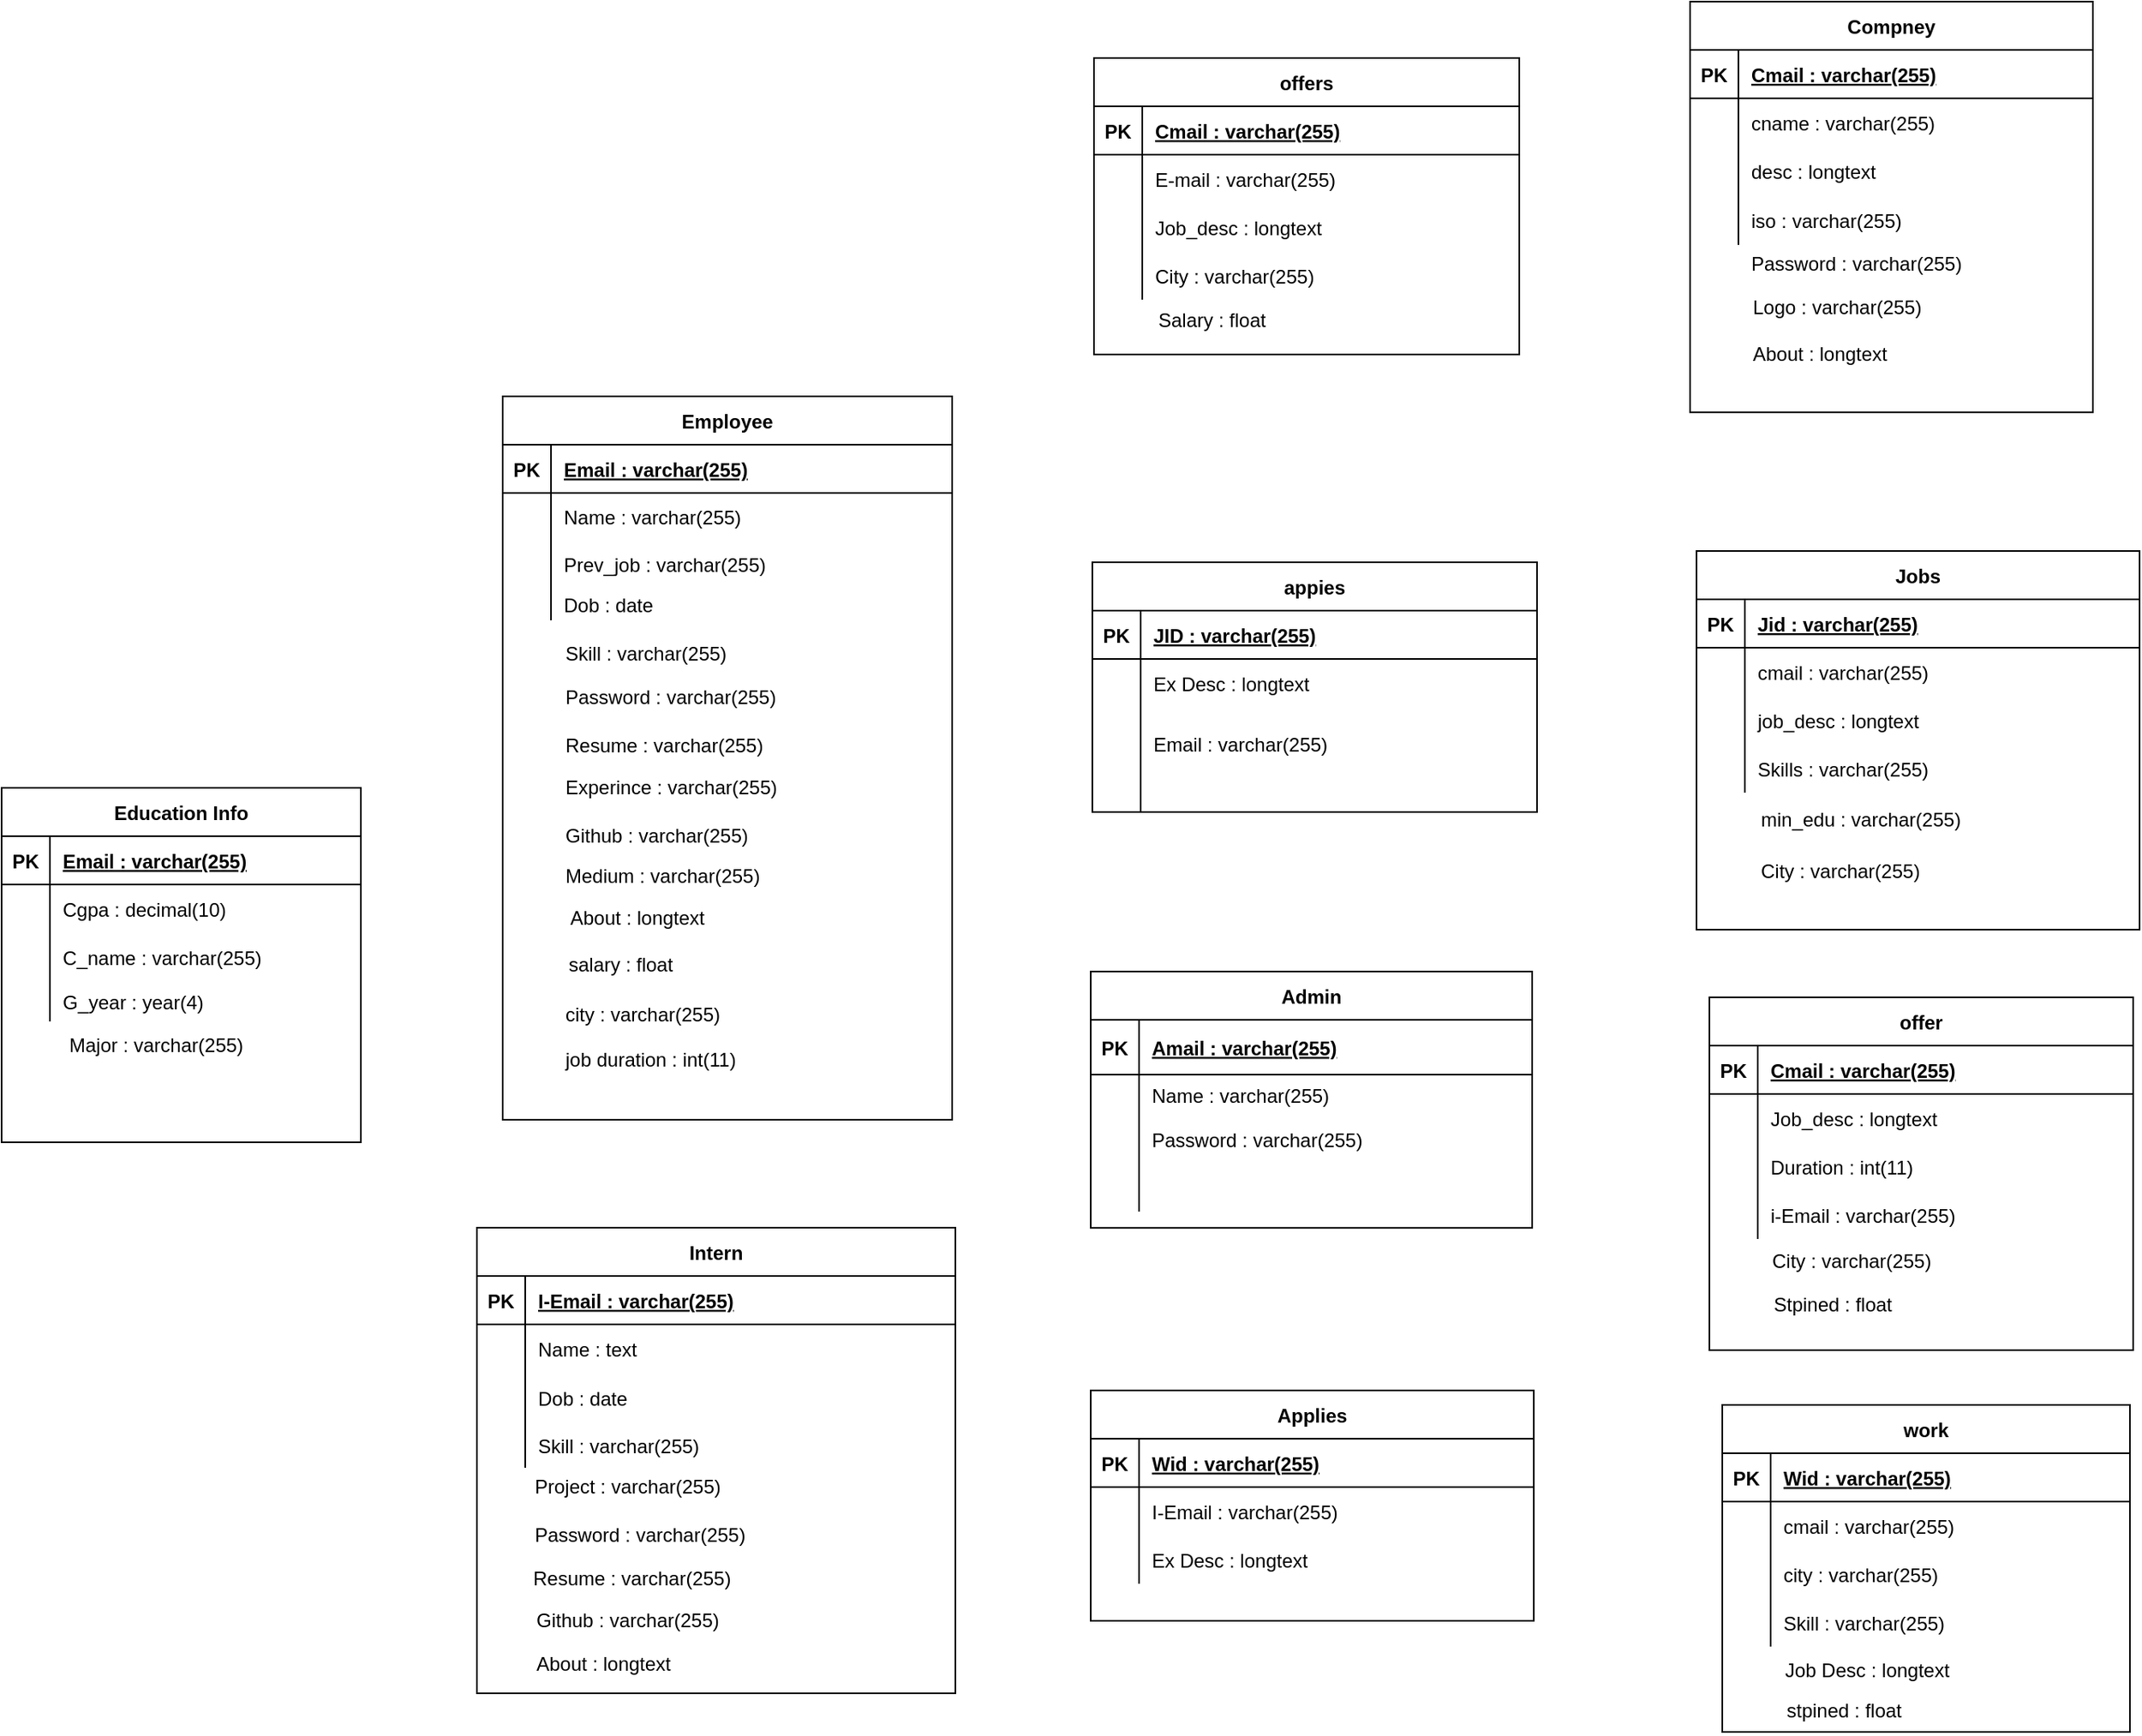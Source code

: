 <mxfile version="13.8.0" type="github">
  <diagram id="R2lEEEUBdFMjLlhIrx00" name="Page-1">
    <mxGraphModel dx="4573" dy="3980" grid="0" gridSize="10" guides="0" tooltips="1" connect="0" arrows="0" fold="1" page="0" pageScale="1" pageWidth="850" pageHeight="1100" math="0" shadow="0" extFonts="Permanent Marker^https://fonts.googleapis.com/css?family=Permanent+Marker">
      <root>
        <mxCell id="0" />
        <mxCell id="1" parent="0" />
        <mxCell id="yWqDkOBFm_8OiWmN0b5w-44" value="Skill : varchar(255)" style="shape=partialRectangle;connectable=0;fillColor=none;top=0;left=0;bottom=0;right=0;align=left;spacingLeft=6;overflow=hidden;" vertex="1" parent="1">
          <mxGeometry x="360" y="319" width="190" height="30" as="geometry" />
        </mxCell>
        <mxCell id="yWqDkOBFm_8OiWmN0b5w-45" value="Password : varchar(255)" style="shape=partialRectangle;connectable=0;fillColor=none;top=0;left=0;bottom=0;right=0;align=left;spacingLeft=6;overflow=hidden;" vertex="1" parent="1">
          <mxGeometry x="360" y="346" width="190" height="30" as="geometry" />
        </mxCell>
        <mxCell id="yWqDkOBFm_8OiWmN0b5w-46" value="Resume : varchar(255)" style="shape=partialRectangle;connectable=0;fillColor=none;top=0;left=0;bottom=0;right=0;align=left;spacingLeft=6;overflow=hidden;" vertex="1" parent="1">
          <mxGeometry x="360" y="376" width="190" height="30" as="geometry" />
        </mxCell>
        <mxCell id="yWqDkOBFm_8OiWmN0b5w-47" value="Experince : varchar(255)" style="shape=partialRectangle;connectable=0;fillColor=none;top=0;left=0;bottom=0;right=0;align=left;spacingLeft=6;overflow=hidden;" vertex="1" parent="1">
          <mxGeometry x="360" y="402" width="190" height="30" as="geometry" />
        </mxCell>
        <mxCell id="yWqDkOBFm_8OiWmN0b5w-48" value="Github : varchar(255)" style="shape=partialRectangle;connectable=0;fillColor=none;top=0;left=0;bottom=0;right=0;align=left;spacingLeft=6;overflow=hidden;" vertex="1" parent="1">
          <mxGeometry x="360" y="432" width="190" height="30" as="geometry" />
        </mxCell>
        <mxCell id="yWqDkOBFm_8OiWmN0b5w-49" value="Medium : varchar(255)" style="shape=partialRectangle;connectable=0;fillColor=none;top=0;left=0;bottom=0;right=0;align=left;spacingLeft=6;overflow=hidden;" vertex="1" parent="1">
          <mxGeometry x="360" y="457" width="190" height="30" as="geometry" />
        </mxCell>
        <mxCell id="yWqDkOBFm_8OiWmN0b5w-50" value="About : longtext" style="shape=partialRectangle;connectable=0;fillColor=none;top=0;left=0;bottom=0;right=0;align=left;spacingLeft=6;overflow=hidden;" vertex="1" parent="1">
          <mxGeometry x="363" y="483" width="190" height="30" as="geometry" />
        </mxCell>
        <mxCell id="yWqDkOBFm_8OiWmN0b5w-131" value="Compney" style="shape=table;startSize=30;container=1;collapsible=1;childLayout=tableLayout;fixedRows=1;rowLines=0;fontStyle=1;align=center;resizeLast=1;shadow=0;labelBackgroundColor=none;html=0;" vertex="1" parent="1">
          <mxGeometry x="1066" y="-70" width="250" height="254.857" as="geometry" />
        </mxCell>
        <mxCell id="yWqDkOBFm_8OiWmN0b5w-132" value="" style="shape=partialRectangle;collapsible=0;dropTarget=0;pointerEvents=0;fillColor=none;top=0;left=0;bottom=1;right=0;points=[[0,0.5],[1,0.5]];portConstraint=eastwest;" vertex="1" parent="yWqDkOBFm_8OiWmN0b5w-131">
          <mxGeometry y="30" width="250" height="30" as="geometry" />
        </mxCell>
        <mxCell id="yWqDkOBFm_8OiWmN0b5w-133" value="PK" style="shape=partialRectangle;connectable=0;fillColor=none;top=0;left=0;bottom=0;right=0;fontStyle=1;overflow=hidden;" vertex="1" parent="yWqDkOBFm_8OiWmN0b5w-132">
          <mxGeometry width="30" height="30" as="geometry" />
        </mxCell>
        <mxCell id="yWqDkOBFm_8OiWmN0b5w-134" value="Cmail : varchar(255)" style="shape=partialRectangle;connectable=0;fillColor=none;top=0;left=0;bottom=0;right=0;align=left;spacingLeft=6;fontStyle=5;overflow=hidden;" vertex="1" parent="yWqDkOBFm_8OiWmN0b5w-132">
          <mxGeometry x="30" width="220" height="30" as="geometry" />
        </mxCell>
        <mxCell id="yWqDkOBFm_8OiWmN0b5w-135" value="" style="shape=partialRectangle;collapsible=0;dropTarget=0;pointerEvents=0;fillColor=none;top=0;left=0;bottom=0;right=0;points=[[0,0.5],[1,0.5]];portConstraint=eastwest;" vertex="1" parent="yWqDkOBFm_8OiWmN0b5w-131">
          <mxGeometry y="60" width="250" height="30" as="geometry" />
        </mxCell>
        <mxCell id="yWqDkOBFm_8OiWmN0b5w-136" value="" style="shape=partialRectangle;connectable=0;fillColor=none;top=0;left=0;bottom=0;right=0;editable=1;overflow=hidden;" vertex="1" parent="yWqDkOBFm_8OiWmN0b5w-135">
          <mxGeometry width="30" height="30" as="geometry" />
        </mxCell>
        <mxCell id="yWqDkOBFm_8OiWmN0b5w-137" value="cname : varchar(255)" style="shape=partialRectangle;connectable=0;fillColor=none;top=0;left=0;bottom=0;right=0;align=left;spacingLeft=6;overflow=hidden;" vertex="1" parent="yWqDkOBFm_8OiWmN0b5w-135">
          <mxGeometry x="30" width="220" height="30" as="geometry" />
        </mxCell>
        <mxCell id="yWqDkOBFm_8OiWmN0b5w-138" value="" style="shape=partialRectangle;collapsible=0;dropTarget=0;pointerEvents=0;fillColor=none;top=0;left=0;bottom=0;right=0;points=[[0,0.5],[1,0.5]];portConstraint=eastwest;" vertex="1" parent="yWqDkOBFm_8OiWmN0b5w-131">
          <mxGeometry y="90" width="250" height="30" as="geometry" />
        </mxCell>
        <mxCell id="yWqDkOBFm_8OiWmN0b5w-139" value="" style="shape=partialRectangle;connectable=0;fillColor=none;top=0;left=0;bottom=0;right=0;editable=1;overflow=hidden;" vertex="1" parent="yWqDkOBFm_8OiWmN0b5w-138">
          <mxGeometry width="30" height="30" as="geometry" />
        </mxCell>
        <mxCell id="yWqDkOBFm_8OiWmN0b5w-140" value="desc : longtext" style="shape=partialRectangle;connectable=0;fillColor=none;top=0;left=0;bottom=0;right=0;align=left;spacingLeft=6;overflow=hidden;" vertex="1" parent="yWqDkOBFm_8OiWmN0b5w-138">
          <mxGeometry x="30" width="220" height="30" as="geometry" />
        </mxCell>
        <mxCell id="yWqDkOBFm_8OiWmN0b5w-141" value="" style="shape=partialRectangle;collapsible=0;dropTarget=0;pointerEvents=0;fillColor=none;top=0;left=0;bottom=0;right=0;points=[[0,0.5],[1,0.5]];portConstraint=eastwest;" vertex="1" parent="yWqDkOBFm_8OiWmN0b5w-131">
          <mxGeometry y="120" width="250" height="31" as="geometry" />
        </mxCell>
        <mxCell id="yWqDkOBFm_8OiWmN0b5w-142" value="" style="shape=partialRectangle;connectable=0;fillColor=none;top=0;left=0;bottom=0;right=0;editable=1;overflow=hidden;" vertex="1" parent="yWqDkOBFm_8OiWmN0b5w-141">
          <mxGeometry width="30" height="31" as="geometry" />
        </mxCell>
        <mxCell id="yWqDkOBFm_8OiWmN0b5w-143" value="iso : varchar(255)" style="shape=partialRectangle;connectable=0;fillColor=none;top=0;left=0;bottom=0;right=0;align=left;spacingLeft=6;overflow=hidden;" vertex="1" parent="yWqDkOBFm_8OiWmN0b5w-141">
          <mxGeometry x="30" width="220" height="31" as="geometry" />
        </mxCell>
        <mxCell id="yWqDkOBFm_8OiWmN0b5w-183" value="Major : varchar(255)" style="shape=partialRectangle;connectable=0;fillColor=none;top=0;left=0;bottom=0;right=0;align=left;spacingLeft=6;overflow=hidden;" vertex="1" parent="1">
          <mxGeometry x="52" y="562" width="151" height="30" as="geometry" />
        </mxCell>
        <mxCell id="yWqDkOBFm_8OiWmN0b5w-206" value="Project : varchar(255)" style="shape=partialRectangle;connectable=0;fillColor=none;top=0;left=0;bottom=0;right=0;align=left;spacingLeft=6;overflow=hidden;" vertex="1" parent="1">
          <mxGeometry x="341" y="837" width="195" height="28" as="geometry" />
        </mxCell>
        <mxCell id="yWqDkOBFm_8OiWmN0b5w-207" value="Password : varchar(255)" style="shape=partialRectangle;connectable=0;fillColor=none;top=0;left=0;bottom=0;right=0;align=left;spacingLeft=6;overflow=hidden;" vertex="1" parent="1">
          <mxGeometry x="341" y="867" width="195" height="28" as="geometry" />
        </mxCell>
        <mxCell id="yWqDkOBFm_8OiWmN0b5w-208" value="Resume : varchar(255)" style="shape=partialRectangle;connectable=0;fillColor=none;top=0;left=0;bottom=0;right=0;align=left;spacingLeft=6;overflow=hidden;" vertex="1" parent="1">
          <mxGeometry x="340" y="894" width="195" height="28" as="geometry" />
        </mxCell>
        <mxCell id="yWqDkOBFm_8OiWmN0b5w-209" value="Github : varchar(255)" style="shape=partialRectangle;connectable=0;fillColor=none;top=0;left=0;bottom=0;right=0;align=left;spacingLeft=6;overflow=hidden;" vertex="1" parent="1">
          <mxGeometry x="342" y="920" width="195" height="28" as="geometry" />
        </mxCell>
        <mxCell id="yWqDkOBFm_8OiWmN0b5w-210" value="About : longtext" style="shape=partialRectangle;connectable=0;fillColor=none;top=0;left=0;bottom=0;right=0;align=left;spacingLeft=6;overflow=hidden;" vertex="1" parent="1">
          <mxGeometry x="342" y="947" width="195" height="28" as="geometry" />
        </mxCell>
        <mxCell id="yWqDkOBFm_8OiWmN0b5w-105" value="Education Info" style="shape=table;startSize=30;container=1;collapsible=1;childLayout=tableLayout;fixedRows=1;rowLines=0;fontStyle=1;align=center;resizeLast=1;shadow=0;labelBackgroundColor=none;html=0;" vertex="1" parent="1">
          <mxGeometry x="18" y="418" width="223" height="220" as="geometry" />
        </mxCell>
        <mxCell id="yWqDkOBFm_8OiWmN0b5w-106" value="" style="shape=partialRectangle;collapsible=0;dropTarget=0;pointerEvents=0;fillColor=none;top=0;left=0;bottom=1;right=0;points=[[0,0.5],[1,0.5]];portConstraint=eastwest;" vertex="1" parent="yWqDkOBFm_8OiWmN0b5w-105">
          <mxGeometry y="30" width="223" height="30" as="geometry" />
        </mxCell>
        <mxCell id="yWqDkOBFm_8OiWmN0b5w-107" value="PK" style="shape=partialRectangle;connectable=0;fillColor=none;top=0;left=0;bottom=0;right=0;fontStyle=1;overflow=hidden;" vertex="1" parent="yWqDkOBFm_8OiWmN0b5w-106">
          <mxGeometry width="30" height="30" as="geometry" />
        </mxCell>
        <mxCell id="yWqDkOBFm_8OiWmN0b5w-108" value="Email : varchar(255)" style="shape=partialRectangle;connectable=0;fillColor=none;top=0;left=0;bottom=0;right=0;align=left;spacingLeft=6;fontStyle=5;overflow=hidden;" vertex="1" parent="yWqDkOBFm_8OiWmN0b5w-106">
          <mxGeometry x="30" width="193" height="30" as="geometry" />
        </mxCell>
        <mxCell id="yWqDkOBFm_8OiWmN0b5w-109" value="" style="shape=partialRectangle;collapsible=0;dropTarget=0;pointerEvents=0;fillColor=none;top=0;left=0;bottom=0;right=0;points=[[0,0.5],[1,0.5]];portConstraint=eastwest;" vertex="1" parent="yWqDkOBFm_8OiWmN0b5w-105">
          <mxGeometry y="60" width="223" height="30" as="geometry" />
        </mxCell>
        <mxCell id="yWqDkOBFm_8OiWmN0b5w-110" value="" style="shape=partialRectangle;connectable=0;fillColor=none;top=0;left=0;bottom=0;right=0;editable=1;overflow=hidden;" vertex="1" parent="yWqDkOBFm_8OiWmN0b5w-109">
          <mxGeometry width="30" height="30" as="geometry" />
        </mxCell>
        <mxCell id="yWqDkOBFm_8OiWmN0b5w-111" value="Cgpa : decimal(10)" style="shape=partialRectangle;connectable=0;fillColor=none;top=0;left=0;bottom=0;right=0;align=left;spacingLeft=6;overflow=hidden;" vertex="1" parent="yWqDkOBFm_8OiWmN0b5w-109">
          <mxGeometry x="30" width="193" height="30" as="geometry" />
        </mxCell>
        <mxCell id="yWqDkOBFm_8OiWmN0b5w-112" value="" style="shape=partialRectangle;collapsible=0;dropTarget=0;pointerEvents=0;fillColor=none;top=0;left=0;bottom=0;right=0;points=[[0,0.5],[1,0.5]];portConstraint=eastwest;" vertex="1" parent="yWqDkOBFm_8OiWmN0b5w-105">
          <mxGeometry y="90" width="223" height="30" as="geometry" />
        </mxCell>
        <mxCell id="yWqDkOBFm_8OiWmN0b5w-113" value="" style="shape=partialRectangle;connectable=0;fillColor=none;top=0;left=0;bottom=0;right=0;editable=1;overflow=hidden;" vertex="1" parent="yWqDkOBFm_8OiWmN0b5w-112">
          <mxGeometry width="30" height="30" as="geometry" />
        </mxCell>
        <mxCell id="yWqDkOBFm_8OiWmN0b5w-114" value="C_name : varchar(255)" style="shape=partialRectangle;connectable=0;fillColor=none;top=0;left=0;bottom=0;right=0;align=left;spacingLeft=6;overflow=hidden;" vertex="1" parent="yWqDkOBFm_8OiWmN0b5w-112">
          <mxGeometry x="30" width="193" height="30" as="geometry" />
        </mxCell>
        <mxCell id="yWqDkOBFm_8OiWmN0b5w-115" value="" style="shape=partialRectangle;collapsible=0;dropTarget=0;pointerEvents=0;fillColor=none;top=0;left=0;bottom=0;right=0;points=[[0,0.5],[1,0.5]];portConstraint=eastwest;" vertex="1" parent="yWqDkOBFm_8OiWmN0b5w-105">
          <mxGeometry y="120" width="223" height="25" as="geometry" />
        </mxCell>
        <mxCell id="yWqDkOBFm_8OiWmN0b5w-116" value="" style="shape=partialRectangle;connectable=0;fillColor=none;top=0;left=0;bottom=0;right=0;editable=1;overflow=hidden;" vertex="1" parent="yWqDkOBFm_8OiWmN0b5w-115">
          <mxGeometry width="30" height="25" as="geometry" />
        </mxCell>
        <mxCell id="yWqDkOBFm_8OiWmN0b5w-117" value="G_year : year(4)" style="shape=partialRectangle;connectable=0;fillColor=none;top=0;left=0;bottom=0;right=0;align=left;spacingLeft=6;overflow=hidden;" vertex="1" parent="yWqDkOBFm_8OiWmN0b5w-115">
          <mxGeometry x="30" width="193" height="25" as="geometry" />
        </mxCell>
        <mxCell id="yWqDkOBFm_8OiWmN0b5w-28" value="Employee" style="shape=table;startSize=30;container=1;collapsible=1;childLayout=tableLayout;fixedRows=1;rowLines=0;fontStyle=1;align=center;resizeLast=1;" vertex="1" parent="1">
          <mxGeometry x="329" y="175" width="279" height="449" as="geometry" />
        </mxCell>
        <mxCell id="yWqDkOBFm_8OiWmN0b5w-29" value="" style="shape=partialRectangle;collapsible=0;dropTarget=0;pointerEvents=0;fillColor=none;top=0;left=0;bottom=1;right=0;points=[[0,0.5],[1,0.5]];portConstraint=eastwest;" vertex="1" parent="yWqDkOBFm_8OiWmN0b5w-28">
          <mxGeometry y="30" width="279" height="30" as="geometry" />
        </mxCell>
        <mxCell id="yWqDkOBFm_8OiWmN0b5w-30" value="PK" style="shape=partialRectangle;connectable=0;fillColor=none;top=0;left=0;bottom=0;right=0;fontStyle=1;overflow=hidden;" vertex="1" parent="yWqDkOBFm_8OiWmN0b5w-29">
          <mxGeometry width="30" height="30" as="geometry" />
        </mxCell>
        <mxCell id="yWqDkOBFm_8OiWmN0b5w-31" value="Email : varchar(255)" style="shape=partialRectangle;connectable=0;fillColor=none;top=0;left=0;bottom=0;right=0;align=left;spacingLeft=6;fontStyle=5;overflow=hidden;" vertex="1" parent="yWqDkOBFm_8OiWmN0b5w-29">
          <mxGeometry x="30" width="249" height="30" as="geometry" />
        </mxCell>
        <mxCell id="yWqDkOBFm_8OiWmN0b5w-32" value="" style="shape=partialRectangle;collapsible=0;dropTarget=0;pointerEvents=0;fillColor=none;top=0;left=0;bottom=0;right=0;points=[[0,0.5],[1,0.5]];portConstraint=eastwest;" vertex="1" parent="yWqDkOBFm_8OiWmN0b5w-28">
          <mxGeometry y="60" width="279" height="29" as="geometry" />
        </mxCell>
        <mxCell id="yWqDkOBFm_8OiWmN0b5w-33" value="" style="shape=partialRectangle;connectable=0;fillColor=none;top=0;left=0;bottom=0;right=0;editable=1;overflow=hidden;" vertex="1" parent="yWqDkOBFm_8OiWmN0b5w-32">
          <mxGeometry width="30" height="29" as="geometry" />
        </mxCell>
        <mxCell id="yWqDkOBFm_8OiWmN0b5w-34" value="Name : varchar(255)" style="shape=partialRectangle;connectable=0;fillColor=none;top=0;left=0;bottom=0;right=0;align=left;spacingLeft=6;overflow=hidden;" vertex="1" parent="yWqDkOBFm_8OiWmN0b5w-32">
          <mxGeometry x="30" width="249" height="29" as="geometry" />
        </mxCell>
        <mxCell id="yWqDkOBFm_8OiWmN0b5w-35" value="" style="shape=partialRectangle;collapsible=0;dropTarget=0;pointerEvents=0;fillColor=none;top=0;left=0;bottom=0;right=0;points=[[0,0.5],[1,0.5]];portConstraint=eastwest;" vertex="1" parent="yWqDkOBFm_8OiWmN0b5w-28">
          <mxGeometry y="89" width="279" height="30" as="geometry" />
        </mxCell>
        <mxCell id="yWqDkOBFm_8OiWmN0b5w-36" value="" style="shape=partialRectangle;connectable=0;fillColor=none;top=0;left=0;bottom=0;right=0;editable=1;overflow=hidden;" vertex="1" parent="yWqDkOBFm_8OiWmN0b5w-35">
          <mxGeometry width="30" height="30" as="geometry" />
        </mxCell>
        <mxCell id="yWqDkOBFm_8OiWmN0b5w-37" value="Prev_job : varchar(255)" style="shape=partialRectangle;connectable=0;fillColor=none;top=0;left=0;bottom=0;right=0;align=left;spacingLeft=6;overflow=hidden;" vertex="1" parent="yWqDkOBFm_8OiWmN0b5w-35">
          <mxGeometry x="30" width="249" height="30" as="geometry" />
        </mxCell>
        <mxCell id="yWqDkOBFm_8OiWmN0b5w-38" value="" style="shape=partialRectangle;collapsible=0;dropTarget=0;pointerEvents=0;fillColor=none;top=0;left=0;bottom=0;right=0;points=[[0,0.5],[1,0.5]];portConstraint=eastwest;" vertex="1" parent="yWqDkOBFm_8OiWmN0b5w-28">
          <mxGeometry y="119" width="279" height="20" as="geometry" />
        </mxCell>
        <mxCell id="yWqDkOBFm_8OiWmN0b5w-39" value="" style="shape=partialRectangle;connectable=0;fillColor=none;top=0;left=0;bottom=0;right=0;editable=1;overflow=hidden;" vertex="1" parent="yWqDkOBFm_8OiWmN0b5w-38">
          <mxGeometry width="30" height="20" as="geometry" />
        </mxCell>
        <mxCell id="yWqDkOBFm_8OiWmN0b5w-40" value="Dob : date" style="shape=partialRectangle;connectable=0;fillColor=none;top=0;left=0;bottom=0;right=0;align=left;spacingLeft=6;overflow=hidden;shadow=0;" vertex="1" parent="yWqDkOBFm_8OiWmN0b5w-38">
          <mxGeometry x="30" width="249" height="20" as="geometry" />
        </mxCell>
        <mxCell id="yWqDkOBFm_8OiWmN0b5w-92" value="Intern" style="shape=table;startSize=30;container=1;collapsible=1;childLayout=tableLayout;fixedRows=1;rowLines=0;fontStyle=1;align=center;resizeLast=1;shadow=0;labelBackgroundColor=none;html=0;" vertex="1" parent="1">
          <mxGeometry x="313" y="691" width="297" height="289" as="geometry">
            <mxRectangle x="196" y="705" width="60" height="30" as="alternateBounds" />
          </mxGeometry>
        </mxCell>
        <mxCell id="yWqDkOBFm_8OiWmN0b5w-93" value="" style="shape=partialRectangle;collapsible=0;dropTarget=0;pointerEvents=0;fillColor=none;top=0;left=0;bottom=1;right=0;points=[[0,0.5],[1,0.5]];portConstraint=eastwest;" vertex="1" parent="yWqDkOBFm_8OiWmN0b5w-92">
          <mxGeometry y="30" width="297" height="30" as="geometry" />
        </mxCell>
        <mxCell id="yWqDkOBFm_8OiWmN0b5w-94" value="PK" style="shape=partialRectangle;connectable=0;fillColor=none;top=0;left=0;bottom=0;right=0;fontStyle=1;overflow=hidden;" vertex="1" parent="yWqDkOBFm_8OiWmN0b5w-93">
          <mxGeometry width="30" height="30" as="geometry" />
        </mxCell>
        <mxCell id="yWqDkOBFm_8OiWmN0b5w-95" value="I-Email : varchar(255)" style="shape=partialRectangle;connectable=0;fillColor=none;top=0;left=0;bottom=0;right=0;align=left;spacingLeft=6;fontStyle=5;overflow=hidden;" vertex="1" parent="yWqDkOBFm_8OiWmN0b5w-93">
          <mxGeometry x="30" width="267" height="30" as="geometry" />
        </mxCell>
        <mxCell id="yWqDkOBFm_8OiWmN0b5w-96" value="" style="shape=partialRectangle;collapsible=0;dropTarget=0;pointerEvents=0;fillColor=none;top=0;left=0;bottom=0;right=0;points=[[0,0.5],[1,0.5]];portConstraint=eastwest;" vertex="1" parent="yWqDkOBFm_8OiWmN0b5w-92">
          <mxGeometry y="60" width="297" height="30" as="geometry" />
        </mxCell>
        <mxCell id="yWqDkOBFm_8OiWmN0b5w-97" value="" style="shape=partialRectangle;connectable=0;fillColor=none;top=0;left=0;bottom=0;right=0;editable=1;overflow=hidden;" vertex="1" parent="yWqDkOBFm_8OiWmN0b5w-96">
          <mxGeometry width="30" height="30" as="geometry" />
        </mxCell>
        <mxCell id="yWqDkOBFm_8OiWmN0b5w-98" value="Name : text" style="shape=partialRectangle;connectable=0;fillColor=none;top=0;left=0;bottom=0;right=0;align=left;spacingLeft=6;overflow=hidden;" vertex="1" parent="yWqDkOBFm_8OiWmN0b5w-96">
          <mxGeometry x="30" width="267" height="30" as="geometry" />
        </mxCell>
        <mxCell id="yWqDkOBFm_8OiWmN0b5w-99" value="" style="shape=partialRectangle;collapsible=0;dropTarget=0;pointerEvents=0;fillColor=none;top=0;left=0;bottom=0;right=0;points=[[0,0.5],[1,0.5]];portConstraint=eastwest;" vertex="1" parent="yWqDkOBFm_8OiWmN0b5w-92">
          <mxGeometry y="90" width="297" height="31" as="geometry" />
        </mxCell>
        <mxCell id="yWqDkOBFm_8OiWmN0b5w-100" value="" style="shape=partialRectangle;connectable=0;fillColor=none;top=0;left=0;bottom=0;right=0;editable=1;overflow=hidden;" vertex="1" parent="yWqDkOBFm_8OiWmN0b5w-99">
          <mxGeometry width="30" height="31" as="geometry" />
        </mxCell>
        <mxCell id="yWqDkOBFm_8OiWmN0b5w-101" value="Dob : date" style="shape=partialRectangle;connectable=0;fillColor=none;top=0;left=0;bottom=0;right=0;align=left;spacingLeft=6;overflow=hidden;" vertex="1" parent="yWqDkOBFm_8OiWmN0b5w-99">
          <mxGeometry x="30" width="267" height="31" as="geometry" />
        </mxCell>
        <mxCell id="yWqDkOBFm_8OiWmN0b5w-102" value="" style="shape=partialRectangle;collapsible=0;dropTarget=0;pointerEvents=0;fillColor=none;top=0;left=0;bottom=0;right=0;points=[[0,0.5],[1,0.5]];portConstraint=eastwest;" vertex="1" parent="yWqDkOBFm_8OiWmN0b5w-92">
          <mxGeometry y="121" width="297" height="28" as="geometry" />
        </mxCell>
        <mxCell id="yWqDkOBFm_8OiWmN0b5w-103" value="" style="shape=partialRectangle;connectable=0;fillColor=none;top=0;left=0;bottom=0;right=0;editable=1;overflow=hidden;" vertex="1" parent="yWqDkOBFm_8OiWmN0b5w-102">
          <mxGeometry width="30" height="28" as="geometry" />
        </mxCell>
        <mxCell id="yWqDkOBFm_8OiWmN0b5w-104" value="Skill : varchar(255)" style="shape=partialRectangle;connectable=0;fillColor=none;top=0;left=0;bottom=0;right=0;align=left;spacingLeft=6;overflow=hidden;" vertex="1" parent="yWqDkOBFm_8OiWmN0b5w-102">
          <mxGeometry x="30" width="267" height="28" as="geometry" />
        </mxCell>
        <mxCell id="yWqDkOBFm_8OiWmN0b5w-237" value="appies" style="shape=table;startSize=30;container=1;collapsible=1;childLayout=tableLayout;fixedRows=1;rowLines=0;fontStyle=1;align=center;resizeLast=1;shadow=0;labelBackgroundColor=none;html=0;" vertex="1" parent="1">
          <mxGeometry x="695" y="278" width="276" height="155" as="geometry" />
        </mxCell>
        <mxCell id="yWqDkOBFm_8OiWmN0b5w-238" value="" style="shape=partialRectangle;collapsible=0;dropTarget=0;pointerEvents=0;fillColor=none;top=0;left=0;bottom=1;right=0;points=[[0,0.5],[1,0.5]];portConstraint=eastwest;" vertex="1" parent="yWqDkOBFm_8OiWmN0b5w-237">
          <mxGeometry y="30" width="276" height="30" as="geometry" />
        </mxCell>
        <mxCell id="yWqDkOBFm_8OiWmN0b5w-239" value="PK" style="shape=partialRectangle;connectable=0;fillColor=none;top=0;left=0;bottom=0;right=0;fontStyle=1;overflow=hidden;" vertex="1" parent="yWqDkOBFm_8OiWmN0b5w-238">
          <mxGeometry width="30" height="30" as="geometry" />
        </mxCell>
        <mxCell id="yWqDkOBFm_8OiWmN0b5w-240" value="JID : varchar(255)" style="shape=partialRectangle;connectable=0;fillColor=none;top=0;left=0;bottom=0;right=0;align=left;spacingLeft=6;fontStyle=5;overflow=hidden;" vertex="1" parent="yWqDkOBFm_8OiWmN0b5w-238">
          <mxGeometry x="30" width="246" height="30" as="geometry" />
        </mxCell>
        <mxCell id="yWqDkOBFm_8OiWmN0b5w-241" value="" style="shape=partialRectangle;collapsible=0;dropTarget=0;pointerEvents=0;fillColor=none;top=0;left=0;bottom=0;right=0;points=[[0,0.5],[1,0.5]];portConstraint=eastwest;" vertex="1" parent="yWqDkOBFm_8OiWmN0b5w-237">
          <mxGeometry y="60" width="276" height="30" as="geometry" />
        </mxCell>
        <mxCell id="yWqDkOBFm_8OiWmN0b5w-242" value="" style="shape=partialRectangle;connectable=0;fillColor=none;top=0;left=0;bottom=0;right=0;editable=1;overflow=hidden;" vertex="1" parent="yWqDkOBFm_8OiWmN0b5w-241">
          <mxGeometry width="30" height="30" as="geometry" />
        </mxCell>
        <mxCell id="yWqDkOBFm_8OiWmN0b5w-243" value="Ex Desc : longtext" style="shape=partialRectangle;connectable=0;fillColor=none;top=0;left=0;bottom=0;right=0;align=left;spacingLeft=6;overflow=hidden;" vertex="1" parent="yWqDkOBFm_8OiWmN0b5w-241">
          <mxGeometry x="30" width="246" height="30" as="geometry" />
        </mxCell>
        <mxCell id="yWqDkOBFm_8OiWmN0b5w-244" value="" style="shape=partialRectangle;collapsible=0;dropTarget=0;pointerEvents=0;fillColor=none;top=0;left=0;bottom=0;right=0;points=[[0,0.5],[1,0.5]];portConstraint=eastwest;" vertex="1" parent="yWqDkOBFm_8OiWmN0b5w-237">
          <mxGeometry y="90" width="276" height="45" as="geometry" />
        </mxCell>
        <mxCell id="yWqDkOBFm_8OiWmN0b5w-245" value="" style="shape=partialRectangle;connectable=0;fillColor=none;top=0;left=0;bottom=0;right=0;editable=1;overflow=hidden;" vertex="1" parent="yWqDkOBFm_8OiWmN0b5w-244">
          <mxGeometry width="30" height="45" as="geometry" />
        </mxCell>
        <mxCell id="yWqDkOBFm_8OiWmN0b5w-246" value="Email : varchar(255)" style="shape=partialRectangle;connectable=0;fillColor=none;top=0;left=0;bottom=0;right=0;align=left;spacingLeft=6;overflow=hidden;" vertex="1" parent="yWqDkOBFm_8OiWmN0b5w-244">
          <mxGeometry x="30" width="246" height="45" as="geometry" />
        </mxCell>
        <mxCell id="yWqDkOBFm_8OiWmN0b5w-247" value="" style="shape=partialRectangle;collapsible=0;dropTarget=0;pointerEvents=0;fillColor=none;top=0;left=0;bottom=0;right=0;points=[[0,0.5],[1,0.5]];portConstraint=eastwest;" vertex="1" parent="yWqDkOBFm_8OiWmN0b5w-237">
          <mxGeometry y="135" width="276" height="20" as="geometry" />
        </mxCell>
        <mxCell id="yWqDkOBFm_8OiWmN0b5w-248" value="" style="shape=partialRectangle;connectable=0;fillColor=none;top=0;left=0;bottom=0;right=0;editable=1;overflow=hidden;" vertex="1" parent="yWqDkOBFm_8OiWmN0b5w-247">
          <mxGeometry width="30" height="20" as="geometry" />
        </mxCell>
        <mxCell id="yWqDkOBFm_8OiWmN0b5w-249" value="" style="shape=partialRectangle;connectable=0;fillColor=none;top=0;left=0;bottom=0;right=0;align=left;spacingLeft=6;overflow=hidden;" vertex="1" parent="yWqDkOBFm_8OiWmN0b5w-247">
          <mxGeometry x="30" width="246" height="20" as="geometry" />
        </mxCell>
        <mxCell id="yWqDkOBFm_8OiWmN0b5w-118" value="Applies" style="shape=table;startSize=30;container=1;collapsible=1;childLayout=tableLayout;fixedRows=1;rowLines=0;fontStyle=1;align=center;resizeLast=1;shadow=0;labelBackgroundColor=none;html=0;" vertex="1" parent="1">
          <mxGeometry x="694" y="792" width="275" height="143" as="geometry" />
        </mxCell>
        <mxCell id="yWqDkOBFm_8OiWmN0b5w-119" value="" style="shape=partialRectangle;collapsible=0;dropTarget=0;pointerEvents=0;fillColor=none;top=0;left=0;bottom=1;right=0;points=[[0,0.5],[1,0.5]];portConstraint=eastwest;" vertex="1" parent="yWqDkOBFm_8OiWmN0b5w-118">
          <mxGeometry y="30" width="275" height="30" as="geometry" />
        </mxCell>
        <mxCell id="yWqDkOBFm_8OiWmN0b5w-120" value="PK" style="shape=partialRectangle;connectable=0;fillColor=none;top=0;left=0;bottom=0;right=0;fontStyle=1;overflow=hidden;" vertex="1" parent="yWqDkOBFm_8OiWmN0b5w-119">
          <mxGeometry width="30" height="30" as="geometry" />
        </mxCell>
        <mxCell id="yWqDkOBFm_8OiWmN0b5w-121" value="Wid : varchar(255)" style="shape=partialRectangle;connectable=0;fillColor=none;top=0;left=0;bottom=0;right=0;align=left;spacingLeft=6;fontStyle=5;overflow=hidden;" vertex="1" parent="yWqDkOBFm_8OiWmN0b5w-119">
          <mxGeometry x="30" width="245" height="30" as="geometry" />
        </mxCell>
        <mxCell id="yWqDkOBFm_8OiWmN0b5w-122" value="" style="shape=partialRectangle;collapsible=0;dropTarget=0;pointerEvents=0;fillColor=none;top=0;left=0;bottom=0;right=0;points=[[0,0.5],[1,0.5]];portConstraint=eastwest;" vertex="1" parent="yWqDkOBFm_8OiWmN0b5w-118">
          <mxGeometry y="60" width="275" height="30" as="geometry" />
        </mxCell>
        <mxCell id="yWqDkOBFm_8OiWmN0b5w-123" value="" style="shape=partialRectangle;connectable=0;fillColor=none;top=0;left=0;bottom=0;right=0;editable=1;overflow=hidden;" vertex="1" parent="yWqDkOBFm_8OiWmN0b5w-122">
          <mxGeometry width="30" height="30" as="geometry" />
        </mxCell>
        <mxCell id="yWqDkOBFm_8OiWmN0b5w-124" value="I-Email : varchar(255)" style="shape=partialRectangle;connectable=0;fillColor=none;top=0;left=0;bottom=0;right=0;align=left;spacingLeft=6;overflow=hidden;" vertex="1" parent="yWqDkOBFm_8OiWmN0b5w-122">
          <mxGeometry x="30" width="245" height="30" as="geometry" />
        </mxCell>
        <mxCell id="yWqDkOBFm_8OiWmN0b5w-125" value="" style="shape=partialRectangle;collapsible=0;dropTarget=0;pointerEvents=0;fillColor=none;top=0;left=0;bottom=0;right=0;points=[[0,0.5],[1,0.5]];portConstraint=eastwest;" vertex="1" parent="yWqDkOBFm_8OiWmN0b5w-118">
          <mxGeometry y="90" width="275" height="30" as="geometry" />
        </mxCell>
        <mxCell id="yWqDkOBFm_8OiWmN0b5w-126" value="" style="shape=partialRectangle;connectable=0;fillColor=none;top=0;left=0;bottom=0;right=0;editable=1;overflow=hidden;" vertex="1" parent="yWqDkOBFm_8OiWmN0b5w-125">
          <mxGeometry width="30" height="30" as="geometry" />
        </mxCell>
        <mxCell id="yWqDkOBFm_8OiWmN0b5w-127" value="Ex Desc : longtext" style="shape=partialRectangle;connectable=0;fillColor=none;top=0;left=0;bottom=0;right=0;align=left;spacingLeft=6;overflow=hidden;" vertex="1" parent="yWqDkOBFm_8OiWmN0b5w-125">
          <mxGeometry x="30" width="245" height="30" as="geometry" />
        </mxCell>
        <mxCell id="yWqDkOBFm_8OiWmN0b5w-263" value="Admin" style="shape=table;startSize=30;container=1;collapsible=1;childLayout=tableLayout;fixedRows=1;rowLines=0;fontStyle=1;align=center;resizeLast=1;shadow=0;labelBackgroundColor=none;html=0;" vertex="1" parent="1">
          <mxGeometry x="694" y="532" width="274" height="159.065" as="geometry" />
        </mxCell>
        <mxCell id="yWqDkOBFm_8OiWmN0b5w-264" value="" style="shape=partialRectangle;collapsible=0;dropTarget=0;pointerEvents=0;fillColor=none;top=0;left=0;bottom=1;right=0;points=[[0,0.5],[1,0.5]];portConstraint=eastwest;" vertex="1" parent="yWqDkOBFm_8OiWmN0b5w-263">
          <mxGeometry y="30" width="274" height="34" as="geometry" />
        </mxCell>
        <mxCell id="yWqDkOBFm_8OiWmN0b5w-265" value="PK" style="shape=partialRectangle;connectable=0;fillColor=none;top=0;left=0;bottom=0;right=0;fontStyle=1;overflow=hidden;" vertex="1" parent="yWqDkOBFm_8OiWmN0b5w-264">
          <mxGeometry width="30" height="34" as="geometry" />
        </mxCell>
        <mxCell id="yWqDkOBFm_8OiWmN0b5w-266" value="Amail : varchar(255)" style="shape=partialRectangle;connectable=0;fillColor=none;top=0;left=0;bottom=0;right=0;align=left;spacingLeft=6;fontStyle=5;overflow=hidden;" vertex="1" parent="yWqDkOBFm_8OiWmN0b5w-264">
          <mxGeometry x="30" width="244" height="34" as="geometry" />
        </mxCell>
        <mxCell id="yWqDkOBFm_8OiWmN0b5w-267" value="" style="shape=partialRectangle;collapsible=0;dropTarget=0;pointerEvents=0;fillColor=none;top=0;left=0;bottom=0;right=0;points=[[0,0.5],[1,0.5]];portConstraint=eastwest;" vertex="1" parent="yWqDkOBFm_8OiWmN0b5w-263">
          <mxGeometry y="64" width="274" height="25" as="geometry" />
        </mxCell>
        <mxCell id="yWqDkOBFm_8OiWmN0b5w-268" value="" style="shape=partialRectangle;connectable=0;fillColor=none;top=0;left=0;bottom=0;right=0;editable=1;overflow=hidden;" vertex="1" parent="yWqDkOBFm_8OiWmN0b5w-267">
          <mxGeometry width="30" height="25" as="geometry" />
        </mxCell>
        <mxCell id="yWqDkOBFm_8OiWmN0b5w-269" value="Name : varchar(255)" style="shape=partialRectangle;connectable=0;fillColor=none;top=0;left=0;bottom=0;right=0;align=left;spacingLeft=6;overflow=hidden;" vertex="1" parent="yWqDkOBFm_8OiWmN0b5w-267">
          <mxGeometry x="30" width="244" height="25" as="geometry" />
        </mxCell>
        <mxCell id="yWqDkOBFm_8OiWmN0b5w-270" value="" style="shape=partialRectangle;collapsible=0;dropTarget=0;pointerEvents=0;fillColor=none;top=0;left=0;bottom=0;right=0;points=[[0,0.5],[1,0.5]];portConstraint=eastwest;" vertex="1" parent="yWqDkOBFm_8OiWmN0b5w-263">
          <mxGeometry y="89" width="274" height="30" as="geometry" />
        </mxCell>
        <mxCell id="yWqDkOBFm_8OiWmN0b5w-271" value="" style="shape=partialRectangle;connectable=0;fillColor=none;top=0;left=0;bottom=0;right=0;editable=1;overflow=hidden;" vertex="1" parent="yWqDkOBFm_8OiWmN0b5w-270">
          <mxGeometry width="30" height="30" as="geometry" />
        </mxCell>
        <mxCell id="yWqDkOBFm_8OiWmN0b5w-272" value="Password : varchar(255)" style="shape=partialRectangle;connectable=0;fillColor=none;top=0;left=0;bottom=0;right=0;align=left;spacingLeft=6;overflow=hidden;" vertex="1" parent="yWqDkOBFm_8OiWmN0b5w-270">
          <mxGeometry x="30" width="244" height="30" as="geometry" />
        </mxCell>
        <mxCell id="yWqDkOBFm_8OiWmN0b5w-273" value="" style="shape=partialRectangle;collapsible=0;dropTarget=0;pointerEvents=0;fillColor=none;top=0;left=0;bottom=0;right=0;points=[[0,0.5],[1,0.5]];portConstraint=eastwest;" vertex="1" parent="yWqDkOBFm_8OiWmN0b5w-263">
          <mxGeometry y="119" width="274" height="30" as="geometry" />
        </mxCell>
        <mxCell id="yWqDkOBFm_8OiWmN0b5w-274" value="" style="shape=partialRectangle;connectable=0;fillColor=none;top=0;left=0;bottom=0;right=0;editable=1;overflow=hidden;" vertex="1" parent="yWqDkOBFm_8OiWmN0b5w-273">
          <mxGeometry width="30" height="30" as="geometry" />
        </mxCell>
        <mxCell id="yWqDkOBFm_8OiWmN0b5w-275" value="" style="shape=partialRectangle;connectable=0;fillColor=none;top=0;left=0;bottom=0;right=0;align=left;spacingLeft=6;overflow=hidden;" vertex="1" parent="yWqDkOBFm_8OiWmN0b5w-273">
          <mxGeometry x="30" width="244" height="30" as="geometry" />
        </mxCell>
        <mxCell id="yWqDkOBFm_8OiWmN0b5w-211" value="work" style="shape=table;startSize=30;container=1;collapsible=1;childLayout=tableLayout;fixedRows=1;rowLines=0;fontStyle=1;align=center;resizeLast=1;shadow=0;labelBackgroundColor=none;html=0;" vertex="1" parent="1">
          <mxGeometry x="1086" y="801" width="253" height="203" as="geometry" />
        </mxCell>
        <mxCell id="yWqDkOBFm_8OiWmN0b5w-212" value="" style="shape=partialRectangle;collapsible=0;dropTarget=0;pointerEvents=0;fillColor=none;top=0;left=0;bottom=1;right=0;points=[[0,0.5],[1,0.5]];portConstraint=eastwest;" vertex="1" parent="yWqDkOBFm_8OiWmN0b5w-211">
          <mxGeometry y="30" width="253" height="30" as="geometry" />
        </mxCell>
        <mxCell id="yWqDkOBFm_8OiWmN0b5w-213" value="PK" style="shape=partialRectangle;connectable=0;fillColor=none;top=0;left=0;bottom=0;right=0;fontStyle=1;overflow=hidden;" vertex="1" parent="yWqDkOBFm_8OiWmN0b5w-212">
          <mxGeometry width="30" height="30" as="geometry" />
        </mxCell>
        <mxCell id="yWqDkOBFm_8OiWmN0b5w-214" value="Wid : varchar(255)" style="shape=partialRectangle;connectable=0;fillColor=none;top=0;left=0;bottom=0;right=0;align=left;spacingLeft=6;fontStyle=5;overflow=hidden;" vertex="1" parent="yWqDkOBFm_8OiWmN0b5w-212">
          <mxGeometry x="30" width="223" height="30" as="geometry" />
        </mxCell>
        <mxCell id="yWqDkOBFm_8OiWmN0b5w-215" value="" style="shape=partialRectangle;collapsible=0;dropTarget=0;pointerEvents=0;fillColor=none;top=0;left=0;bottom=0;right=0;points=[[0,0.5],[1,0.5]];portConstraint=eastwest;" vertex="1" parent="yWqDkOBFm_8OiWmN0b5w-211">
          <mxGeometry y="60" width="253" height="30" as="geometry" />
        </mxCell>
        <mxCell id="yWqDkOBFm_8OiWmN0b5w-216" value="" style="shape=partialRectangle;connectable=0;fillColor=none;top=0;left=0;bottom=0;right=0;editable=1;overflow=hidden;" vertex="1" parent="yWqDkOBFm_8OiWmN0b5w-215">
          <mxGeometry width="30" height="30" as="geometry" />
        </mxCell>
        <mxCell id="yWqDkOBFm_8OiWmN0b5w-217" value="cmail : varchar(255)" style="shape=partialRectangle;connectable=0;fillColor=none;top=0;left=0;bottom=0;right=0;align=left;spacingLeft=6;overflow=hidden;" vertex="1" parent="yWqDkOBFm_8OiWmN0b5w-215">
          <mxGeometry x="30" width="223" height="30" as="geometry" />
        </mxCell>
        <mxCell id="yWqDkOBFm_8OiWmN0b5w-218" value="" style="shape=partialRectangle;collapsible=0;dropTarget=0;pointerEvents=0;fillColor=none;top=0;left=0;bottom=0;right=0;points=[[0,0.5],[1,0.5]];portConstraint=eastwest;" vertex="1" parent="yWqDkOBFm_8OiWmN0b5w-211">
          <mxGeometry y="90" width="253" height="30" as="geometry" />
        </mxCell>
        <mxCell id="yWqDkOBFm_8OiWmN0b5w-219" value="" style="shape=partialRectangle;connectable=0;fillColor=none;top=0;left=0;bottom=0;right=0;editable=1;overflow=hidden;" vertex="1" parent="yWqDkOBFm_8OiWmN0b5w-218">
          <mxGeometry width="30" height="30" as="geometry" />
        </mxCell>
        <mxCell id="yWqDkOBFm_8OiWmN0b5w-220" value="city : varchar(255)" style="shape=partialRectangle;connectable=0;fillColor=none;top=0;left=0;bottom=0;right=0;align=left;spacingLeft=6;overflow=hidden;" vertex="1" parent="yWqDkOBFm_8OiWmN0b5w-218">
          <mxGeometry x="30" width="223" height="30" as="geometry" />
        </mxCell>
        <mxCell id="yWqDkOBFm_8OiWmN0b5w-221" value="" style="shape=partialRectangle;collapsible=0;dropTarget=0;pointerEvents=0;fillColor=none;top=0;left=0;bottom=0;right=0;points=[[0,0.5],[1,0.5]];portConstraint=eastwest;" vertex="1" parent="yWqDkOBFm_8OiWmN0b5w-211">
          <mxGeometry y="120" width="253" height="30" as="geometry" />
        </mxCell>
        <mxCell id="yWqDkOBFm_8OiWmN0b5w-222" value="" style="shape=partialRectangle;connectable=0;fillColor=none;top=0;left=0;bottom=0;right=0;editable=1;overflow=hidden;" vertex="1" parent="yWqDkOBFm_8OiWmN0b5w-221">
          <mxGeometry width="30" height="30" as="geometry" />
        </mxCell>
        <mxCell id="yWqDkOBFm_8OiWmN0b5w-223" value="Skill : varchar(255)" style="shape=partialRectangle;connectable=0;fillColor=none;top=0;left=0;bottom=0;right=0;align=left;spacingLeft=6;overflow=hidden;" vertex="1" parent="yWqDkOBFm_8OiWmN0b5w-221">
          <mxGeometry x="30" width="223" height="30" as="geometry" />
        </mxCell>
        <mxCell id="yWqDkOBFm_8OiWmN0b5w-276" value="offer" style="shape=table;startSize=30;container=1;collapsible=1;childLayout=tableLayout;fixedRows=1;rowLines=0;fontStyle=1;align=center;resizeLast=1;shadow=0;labelBackgroundColor=none;html=0;" vertex="1" parent="1">
          <mxGeometry x="1078" y="548" width="263" height="219" as="geometry" />
        </mxCell>
        <mxCell id="yWqDkOBFm_8OiWmN0b5w-277" value="" style="shape=partialRectangle;collapsible=0;dropTarget=0;pointerEvents=0;fillColor=none;top=0;left=0;bottom=1;right=0;points=[[0,0.5],[1,0.5]];portConstraint=eastwest;" vertex="1" parent="yWqDkOBFm_8OiWmN0b5w-276">
          <mxGeometry y="30" width="263" height="30" as="geometry" />
        </mxCell>
        <mxCell id="yWqDkOBFm_8OiWmN0b5w-278" value="PK" style="shape=partialRectangle;connectable=0;fillColor=none;top=0;left=0;bottom=0;right=0;fontStyle=1;overflow=hidden;" vertex="1" parent="yWqDkOBFm_8OiWmN0b5w-277">
          <mxGeometry width="30" height="30" as="geometry" />
        </mxCell>
        <mxCell id="yWqDkOBFm_8OiWmN0b5w-279" value="Cmail : varchar(255)" style="shape=partialRectangle;connectable=0;fillColor=none;top=0;left=0;bottom=0;right=0;align=left;spacingLeft=6;fontStyle=5;overflow=hidden;" vertex="1" parent="yWqDkOBFm_8OiWmN0b5w-277">
          <mxGeometry x="30" width="233" height="30" as="geometry" />
        </mxCell>
        <mxCell id="yWqDkOBFm_8OiWmN0b5w-280" value="" style="shape=partialRectangle;collapsible=0;dropTarget=0;pointerEvents=0;fillColor=none;top=0;left=0;bottom=0;right=0;points=[[0,0.5],[1,0.5]];portConstraint=eastwest;" vertex="1" parent="yWqDkOBFm_8OiWmN0b5w-276">
          <mxGeometry y="60" width="263" height="30" as="geometry" />
        </mxCell>
        <mxCell id="yWqDkOBFm_8OiWmN0b5w-281" value="" style="shape=partialRectangle;connectable=0;fillColor=none;top=0;left=0;bottom=0;right=0;editable=1;overflow=hidden;" vertex="1" parent="yWqDkOBFm_8OiWmN0b5w-280">
          <mxGeometry width="30" height="30" as="geometry" />
        </mxCell>
        <mxCell id="yWqDkOBFm_8OiWmN0b5w-282" value="Job_desc : longtext" style="shape=partialRectangle;connectable=0;fillColor=none;top=0;left=0;bottom=0;right=0;align=left;spacingLeft=6;overflow=hidden;" vertex="1" parent="yWqDkOBFm_8OiWmN0b5w-280">
          <mxGeometry x="30" width="233" height="30" as="geometry" />
        </mxCell>
        <mxCell id="yWqDkOBFm_8OiWmN0b5w-283" value="" style="shape=partialRectangle;collapsible=0;dropTarget=0;pointerEvents=0;fillColor=none;top=0;left=0;bottom=0;right=0;points=[[0,0.5],[1,0.5]];portConstraint=eastwest;" vertex="1" parent="yWqDkOBFm_8OiWmN0b5w-276">
          <mxGeometry y="90" width="263" height="30" as="geometry" />
        </mxCell>
        <mxCell id="yWqDkOBFm_8OiWmN0b5w-284" value="" style="shape=partialRectangle;connectable=0;fillColor=none;top=0;left=0;bottom=0;right=0;editable=1;overflow=hidden;" vertex="1" parent="yWqDkOBFm_8OiWmN0b5w-283">
          <mxGeometry width="30" height="30" as="geometry" />
        </mxCell>
        <mxCell id="yWqDkOBFm_8OiWmN0b5w-285" value="Duration : int(11)" style="shape=partialRectangle;connectable=0;fillColor=none;top=0;left=0;bottom=0;right=0;align=left;spacingLeft=6;overflow=hidden;" vertex="1" parent="yWqDkOBFm_8OiWmN0b5w-283">
          <mxGeometry x="30" width="233" height="30" as="geometry" />
        </mxCell>
        <mxCell id="yWqDkOBFm_8OiWmN0b5w-286" value="" style="shape=partialRectangle;collapsible=0;dropTarget=0;pointerEvents=0;fillColor=none;top=0;left=0;bottom=0;right=0;points=[[0,0.5],[1,0.5]];portConstraint=eastwest;" vertex="1" parent="yWqDkOBFm_8OiWmN0b5w-276">
          <mxGeometry y="120" width="263" height="30" as="geometry" />
        </mxCell>
        <mxCell id="yWqDkOBFm_8OiWmN0b5w-287" value="" style="shape=partialRectangle;connectable=0;fillColor=none;top=0;left=0;bottom=0;right=0;editable=1;overflow=hidden;" vertex="1" parent="yWqDkOBFm_8OiWmN0b5w-286">
          <mxGeometry width="30" height="30" as="geometry" />
        </mxCell>
        <mxCell id="yWqDkOBFm_8OiWmN0b5w-288" value="i-Email : varchar(255)" style="shape=partialRectangle;connectable=0;fillColor=none;top=0;left=0;bottom=0;right=0;align=left;spacingLeft=6;overflow=hidden;" vertex="1" parent="yWqDkOBFm_8OiWmN0b5w-286">
          <mxGeometry x="30" width="233" height="30" as="geometry" />
        </mxCell>
        <mxCell id="yWqDkOBFm_8OiWmN0b5w-289" value="Salary : float" style="shape=partialRectangle;connectable=0;fillColor=none;top=0;left=0;bottom=0;right=0;align=left;spacingLeft=6;overflow=hidden;" vertex="1" parent="1">
          <mxGeometry x="728" y="112" width="152" height="30" as="geometry" />
        </mxCell>
        <mxCell id="yWqDkOBFm_8OiWmN0b5w-290" value="min_edu : varchar(255)" style="shape=partialRectangle;connectable=0;fillColor=none;top=0;left=0;bottom=0;right=0;align=left;spacingLeft=6;overflow=hidden;" vertex="1" parent="1">
          <mxGeometry x="1102" y="422" width="175" height="30" as="geometry" />
        </mxCell>
        <mxCell id="yWqDkOBFm_8OiWmN0b5w-291" value="City : varchar(255)" style="shape=partialRectangle;connectable=0;fillColor=none;top=0;left=0;bottom=0;right=0;align=left;spacingLeft=6;overflow=hidden;" vertex="1" parent="1">
          <mxGeometry x="1102" y="454" width="175" height="30" as="geometry" />
        </mxCell>
        <mxCell id="yWqDkOBFm_8OiWmN0b5w-292" value="Password : varchar(255)" style="shape=partialRectangle;connectable=0;fillColor=none;top=0;left=0;bottom=0;right=0;align=left;spacingLeft=6;overflow=hidden;" vertex="1" parent="1">
          <mxGeometry x="1096" y="77" width="225" height="30" as="geometry" />
        </mxCell>
        <mxCell id="yWqDkOBFm_8OiWmN0b5w-293" value="Logo : varchar(255)" style="shape=partialRectangle;connectable=0;fillColor=none;top=0;left=0;bottom=0;right=0;align=left;spacingLeft=6;overflow=hidden;" vertex="1" parent="1">
          <mxGeometry x="1097" y="104" width="225" height="30" as="geometry" />
        </mxCell>
        <mxCell id="yWqDkOBFm_8OiWmN0b5w-294" value="About : longtext" style="shape=partialRectangle;connectable=0;fillColor=none;top=0;left=0;bottom=0;right=0;align=left;spacingLeft=6;overflow=hidden;" vertex="1" parent="1">
          <mxGeometry x="1097" y="133" width="225" height="30" as="geometry" />
        </mxCell>
        <mxCell id="yWqDkOBFm_8OiWmN0b5w-250" value="Jobs" style="shape=table;startSize=30;container=1;collapsible=1;childLayout=tableLayout;fixedRows=1;rowLines=0;fontStyle=1;align=center;resizeLast=1;shadow=0;labelBackgroundColor=none;html=0;" vertex="1" parent="1">
          <mxGeometry x="1070" y="271" width="275" height="235" as="geometry" />
        </mxCell>
        <mxCell id="yWqDkOBFm_8OiWmN0b5w-251" value="" style="shape=partialRectangle;collapsible=0;dropTarget=0;pointerEvents=0;fillColor=none;top=0;left=0;bottom=1;right=0;points=[[0,0.5],[1,0.5]];portConstraint=eastwest;" vertex="1" parent="yWqDkOBFm_8OiWmN0b5w-250">
          <mxGeometry y="30" width="275" height="30" as="geometry" />
        </mxCell>
        <mxCell id="yWqDkOBFm_8OiWmN0b5w-252" value="PK" style="shape=partialRectangle;connectable=0;fillColor=none;top=0;left=0;bottom=0;right=0;fontStyle=1;overflow=hidden;" vertex="1" parent="yWqDkOBFm_8OiWmN0b5w-251">
          <mxGeometry width="30" height="30" as="geometry" />
        </mxCell>
        <mxCell id="yWqDkOBFm_8OiWmN0b5w-253" value="Jid : varchar(255)" style="shape=partialRectangle;connectable=0;fillColor=none;top=0;left=0;bottom=0;right=0;align=left;spacingLeft=6;fontStyle=5;overflow=hidden;" vertex="1" parent="yWqDkOBFm_8OiWmN0b5w-251">
          <mxGeometry x="30" width="245" height="30" as="geometry" />
        </mxCell>
        <mxCell id="yWqDkOBFm_8OiWmN0b5w-254" value="" style="shape=partialRectangle;collapsible=0;dropTarget=0;pointerEvents=0;fillColor=none;top=0;left=0;bottom=0;right=0;points=[[0,0.5],[1,0.5]];portConstraint=eastwest;" vertex="1" parent="yWqDkOBFm_8OiWmN0b5w-250">
          <mxGeometry y="60" width="275" height="30" as="geometry" />
        </mxCell>
        <mxCell id="yWqDkOBFm_8OiWmN0b5w-255" value="" style="shape=partialRectangle;connectable=0;fillColor=none;top=0;left=0;bottom=0;right=0;editable=1;overflow=hidden;" vertex="1" parent="yWqDkOBFm_8OiWmN0b5w-254">
          <mxGeometry width="30" height="30" as="geometry" />
        </mxCell>
        <mxCell id="yWqDkOBFm_8OiWmN0b5w-256" value="cmail : varchar(255)" style="shape=partialRectangle;connectable=0;fillColor=none;top=0;left=0;bottom=0;right=0;align=left;spacingLeft=6;overflow=hidden;" vertex="1" parent="yWqDkOBFm_8OiWmN0b5w-254">
          <mxGeometry x="30" width="245" height="30" as="geometry" />
        </mxCell>
        <mxCell id="yWqDkOBFm_8OiWmN0b5w-257" value="" style="shape=partialRectangle;collapsible=0;dropTarget=0;pointerEvents=0;fillColor=none;top=0;left=0;bottom=0;right=0;points=[[0,0.5],[1,0.5]];portConstraint=eastwest;" vertex="1" parent="yWqDkOBFm_8OiWmN0b5w-250">
          <mxGeometry y="90" width="275" height="30" as="geometry" />
        </mxCell>
        <mxCell id="yWqDkOBFm_8OiWmN0b5w-258" value="" style="shape=partialRectangle;connectable=0;fillColor=none;top=0;left=0;bottom=0;right=0;editable=1;overflow=hidden;" vertex="1" parent="yWqDkOBFm_8OiWmN0b5w-257">
          <mxGeometry width="30" height="30" as="geometry" />
        </mxCell>
        <mxCell id="yWqDkOBFm_8OiWmN0b5w-259" value="job_desc : longtext" style="shape=partialRectangle;connectable=0;fillColor=none;top=0;left=0;bottom=0;right=0;align=left;spacingLeft=6;overflow=hidden;" vertex="1" parent="yWqDkOBFm_8OiWmN0b5w-257">
          <mxGeometry x="30" width="245" height="30" as="geometry" />
        </mxCell>
        <mxCell id="yWqDkOBFm_8OiWmN0b5w-260" value="" style="shape=partialRectangle;collapsible=0;dropTarget=0;pointerEvents=0;fillColor=none;top=0;left=0;bottom=0;right=0;points=[[0,0.5],[1,0.5]];portConstraint=eastwest;" vertex="1" parent="yWqDkOBFm_8OiWmN0b5w-250">
          <mxGeometry y="120" width="275" height="30" as="geometry" />
        </mxCell>
        <mxCell id="yWqDkOBFm_8OiWmN0b5w-261" value="" style="shape=partialRectangle;connectable=0;fillColor=none;top=0;left=0;bottom=0;right=0;editable=1;overflow=hidden;" vertex="1" parent="yWqDkOBFm_8OiWmN0b5w-260">
          <mxGeometry width="30" height="30" as="geometry" />
        </mxCell>
        <mxCell id="yWqDkOBFm_8OiWmN0b5w-262" value="Skills : varchar(255)" style="shape=partialRectangle;connectable=0;fillColor=none;top=0;left=0;bottom=0;right=0;align=left;spacingLeft=6;overflow=hidden;" vertex="1" parent="yWqDkOBFm_8OiWmN0b5w-260">
          <mxGeometry x="30" width="245" height="30" as="geometry" />
        </mxCell>
        <mxCell id="yWqDkOBFm_8OiWmN0b5w-224" value="offers" style="shape=table;startSize=30;container=1;collapsible=1;childLayout=tableLayout;fixedRows=1;rowLines=0;fontStyle=1;align=center;resizeLast=1;shadow=0;labelBackgroundColor=none;html=0;" vertex="1" parent="1">
          <mxGeometry x="696" y="-35" width="264" height="184" as="geometry" />
        </mxCell>
        <mxCell id="yWqDkOBFm_8OiWmN0b5w-225" value="" style="shape=partialRectangle;collapsible=0;dropTarget=0;pointerEvents=0;fillColor=none;top=0;left=0;bottom=1;right=0;points=[[0,0.5],[1,0.5]];portConstraint=eastwest;" vertex="1" parent="yWqDkOBFm_8OiWmN0b5w-224">
          <mxGeometry y="30" width="264" height="30" as="geometry" />
        </mxCell>
        <mxCell id="yWqDkOBFm_8OiWmN0b5w-226" value="PK" style="shape=partialRectangle;connectable=0;fillColor=none;top=0;left=0;bottom=0;right=0;fontStyle=1;overflow=hidden;" vertex="1" parent="yWqDkOBFm_8OiWmN0b5w-225">
          <mxGeometry width="30" height="30" as="geometry" />
        </mxCell>
        <mxCell id="yWqDkOBFm_8OiWmN0b5w-227" value="Cmail : varchar(255)" style="shape=partialRectangle;connectable=0;fillColor=none;top=0;left=0;bottom=0;right=0;align=left;spacingLeft=6;fontStyle=5;overflow=hidden;" vertex="1" parent="yWqDkOBFm_8OiWmN0b5w-225">
          <mxGeometry x="30" width="234" height="30" as="geometry" />
        </mxCell>
        <mxCell id="yWqDkOBFm_8OiWmN0b5w-228" value="" style="shape=partialRectangle;collapsible=0;dropTarget=0;pointerEvents=0;fillColor=none;top=0;left=0;bottom=0;right=0;points=[[0,0.5],[1,0.5]];portConstraint=eastwest;" vertex="1" parent="yWqDkOBFm_8OiWmN0b5w-224">
          <mxGeometry y="60" width="264" height="30" as="geometry" />
        </mxCell>
        <mxCell id="yWqDkOBFm_8OiWmN0b5w-229" value="" style="shape=partialRectangle;connectable=0;fillColor=none;top=0;left=0;bottom=0;right=0;editable=1;overflow=hidden;" vertex="1" parent="yWqDkOBFm_8OiWmN0b5w-228">
          <mxGeometry width="30" height="30" as="geometry" />
        </mxCell>
        <mxCell id="yWqDkOBFm_8OiWmN0b5w-230" value="E-mail : varchar(255)" style="shape=partialRectangle;connectable=0;fillColor=none;top=0;left=0;bottom=0;right=0;align=left;spacingLeft=6;overflow=hidden;" vertex="1" parent="yWqDkOBFm_8OiWmN0b5w-228">
          <mxGeometry x="30" width="234" height="30" as="geometry" />
        </mxCell>
        <mxCell id="yWqDkOBFm_8OiWmN0b5w-231" value="" style="shape=partialRectangle;collapsible=0;dropTarget=0;pointerEvents=0;fillColor=none;top=0;left=0;bottom=0;right=0;points=[[0,0.5],[1,0.5]];portConstraint=eastwest;" vertex="1" parent="yWqDkOBFm_8OiWmN0b5w-224">
          <mxGeometry y="90" width="264" height="30" as="geometry" />
        </mxCell>
        <mxCell id="yWqDkOBFm_8OiWmN0b5w-232" value="" style="shape=partialRectangle;connectable=0;fillColor=none;top=0;left=0;bottom=0;right=0;editable=1;overflow=hidden;" vertex="1" parent="yWqDkOBFm_8OiWmN0b5w-231">
          <mxGeometry width="30" height="30" as="geometry" />
        </mxCell>
        <mxCell id="yWqDkOBFm_8OiWmN0b5w-233" value="Job_desc : longtext" style="shape=partialRectangle;connectable=0;fillColor=none;top=0;left=0;bottom=0;right=0;align=left;spacingLeft=6;overflow=hidden;" vertex="1" parent="yWqDkOBFm_8OiWmN0b5w-231">
          <mxGeometry x="30" width="234" height="30" as="geometry" />
        </mxCell>
        <mxCell id="yWqDkOBFm_8OiWmN0b5w-234" value="" style="shape=partialRectangle;collapsible=0;dropTarget=0;pointerEvents=0;fillColor=none;top=0;left=0;bottom=0;right=0;points=[[0,0.5],[1,0.5]];portConstraint=eastwest;" vertex="1" parent="yWqDkOBFm_8OiWmN0b5w-224">
          <mxGeometry y="120" width="264" height="30" as="geometry" />
        </mxCell>
        <mxCell id="yWqDkOBFm_8OiWmN0b5w-235" value="" style="shape=partialRectangle;connectable=0;fillColor=none;top=0;left=0;bottom=0;right=0;editable=1;overflow=hidden;" vertex="1" parent="yWqDkOBFm_8OiWmN0b5w-234">
          <mxGeometry width="30" height="30" as="geometry" />
        </mxCell>
        <mxCell id="yWqDkOBFm_8OiWmN0b5w-236" value="City : varchar(255)" style="shape=partialRectangle;connectable=0;fillColor=none;top=0;left=0;bottom=0;right=0;align=left;spacingLeft=6;overflow=hidden;" vertex="1" parent="yWqDkOBFm_8OiWmN0b5w-234">
          <mxGeometry x="30" width="234" height="30" as="geometry" />
        </mxCell>
        <mxCell id="yWqDkOBFm_8OiWmN0b5w-296" value="City : varchar(255)" style="shape=partialRectangle;connectable=0;fillColor=none;top=0;left=0;bottom=0;right=0;align=left;spacingLeft=6;overflow=hidden;" vertex="1" parent="1">
          <mxGeometry x="1109" y="696" width="233" height="30" as="geometry" />
        </mxCell>
        <mxCell id="yWqDkOBFm_8OiWmN0b5w-297" value="Stpined : float" style="shape=partialRectangle;connectable=0;fillColor=none;top=0;left=0;bottom=0;right=0;align=left;spacingLeft=6;overflow=hidden;" vertex="1" parent="1">
          <mxGeometry x="1110" y="723" width="233" height="30" as="geometry" />
        </mxCell>
        <mxCell id="yWqDkOBFm_8OiWmN0b5w-298" value="Job Desc : longtext" style="shape=partialRectangle;connectable=0;fillColor=none;top=0;left=0;bottom=0;right=0;align=left;spacingLeft=6;overflow=hidden;" vertex="1" parent="1">
          <mxGeometry x="1117" y="950" width="223" height="30" as="geometry" />
        </mxCell>
        <mxCell id="yWqDkOBFm_8OiWmN0b5w-299" value="stpined : float" style="shape=partialRectangle;connectable=0;fillColor=none;top=0;left=0;bottom=0;right=0;align=left;spacingLeft=6;overflow=hidden;" vertex="1" parent="1">
          <mxGeometry x="1118" y="975" width="223" height="30" as="geometry" />
        </mxCell>
        <mxCell id="yWqDkOBFm_8OiWmN0b5w-300" value="salary : float" style="shape=partialRectangle;connectable=0;fillColor=none;top=0;left=0;bottom=0;right=0;align=left;spacingLeft=6;overflow=hidden;" vertex="1" parent="1">
          <mxGeometry x="362" y="512" width="190" height="30" as="geometry" />
        </mxCell>
        <mxCell id="yWqDkOBFm_8OiWmN0b5w-301" value="city : varchar(255)" style="shape=partialRectangle;connectable=0;fillColor=none;top=0;left=0;bottom=0;right=0;align=left;spacingLeft=6;overflow=hidden;" vertex="1" parent="1">
          <mxGeometry x="360" y="543" width="190" height="30" as="geometry" />
        </mxCell>
        <mxCell id="yWqDkOBFm_8OiWmN0b5w-302" value="job duration : int(11)" style="shape=partialRectangle;connectable=0;fillColor=none;top=0;left=0;bottom=0;right=0;align=left;spacingLeft=6;overflow=hidden;" vertex="1" parent="1">
          <mxGeometry x="360" y="571" width="190" height="30" as="geometry" />
        </mxCell>
      </root>
    </mxGraphModel>
  </diagram>
</mxfile>
